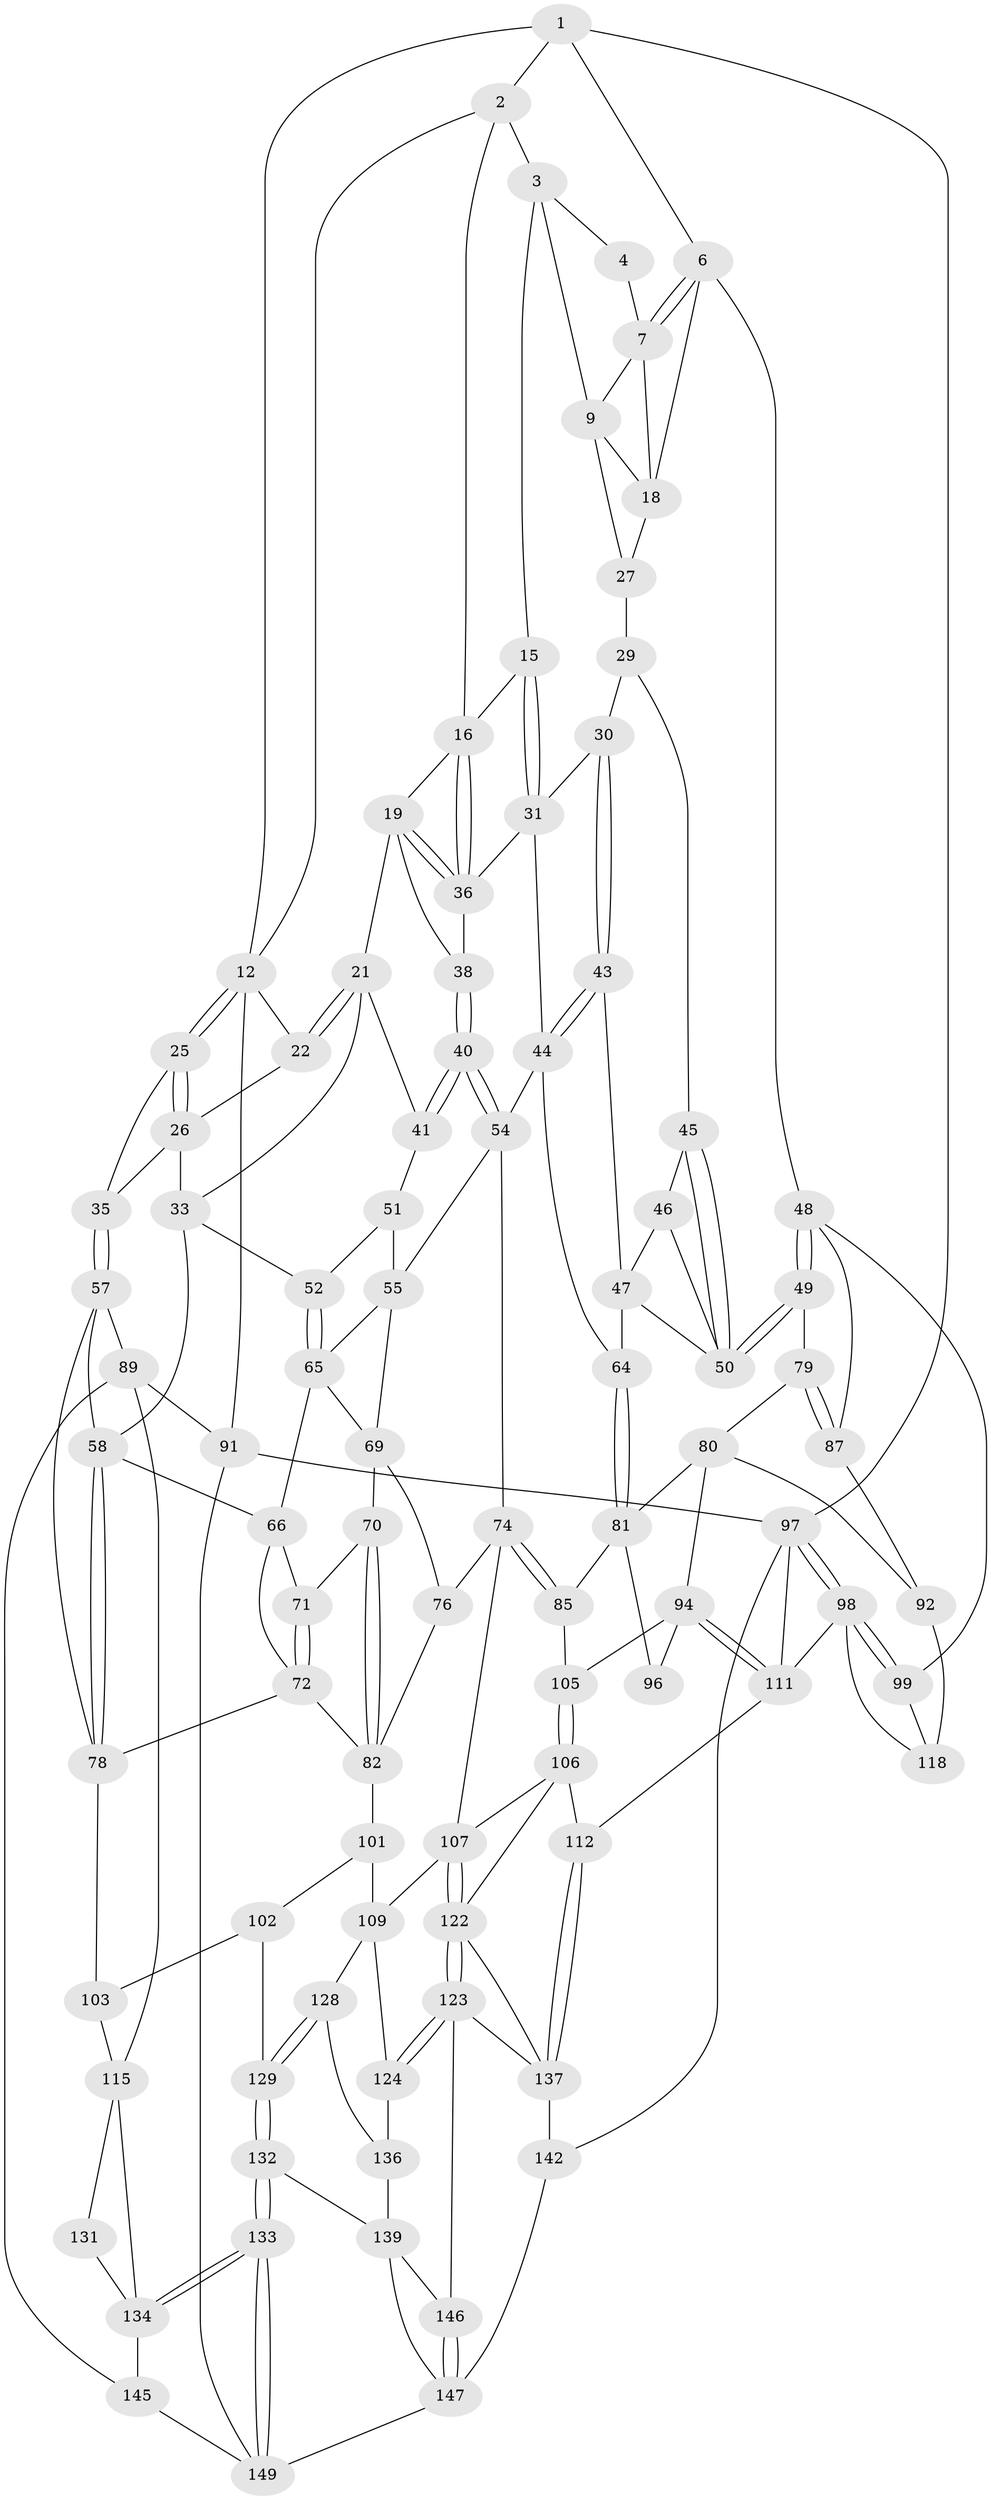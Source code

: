 // original degree distribution, {3: 0.02666666666666667, 4: 0.21333333333333335, 6: 0.22666666666666666, 5: 0.5333333333333333}
// Generated by graph-tools (version 1.1) at 2025/12/02/27/25 16:12:00]
// undirected, 92 vertices, 199 edges
graph export_dot {
graph [start="1"]
  node [color=gray90,style=filled];
  1 [pos="+0.8541972655275533+0",super="+5"];
  2 [pos="+0.5750483107282273+0",super="+14"];
  3 [pos="+0.7248999443067793+0.02902848345807832",super="+11"];
  4 [pos="+0.8207991362229858+0.02794307807287471"];
  6 [pos="+1+0",super="+23"];
  7 [pos="+1+0",super="+8"];
  9 [pos="+0.8182719101564108+0.11371596977044723",super="+10"];
  12 [pos="+0+0",super="+13"];
  15 [pos="+0.6381268702187813+0.1788202415478528"];
  16 [pos="+0.5744321232189058+0.13978086959427138",super="+17"];
  18 [pos="+0.8775587114201954+0.14091571235139447",super="+24"];
  19 [pos="+0.3681193441218416+0.1356691320680183",super="+20"];
  21 [pos="+0.31829681874993593+0.18472221722869986",super="+32"];
  22 [pos="+0.188766983008766+0.11373716129248211"];
  25 [pos="+0+0"];
  26 [pos="+0.1691401786632622+0.1250655122306374",super="+34"];
  27 [pos="+0.8304581987069071+0.24367940437116942",super="+28"];
  29 [pos="+0.7084061877460834+0.22343942429967792",super="+42"];
  30 [pos="+0.6963410303075478+0.22401842745502448"];
  31 [pos="+0.6608443812524578+0.2089724558992537",super="+39"];
  33 [pos="+0.1498912452811671+0.2539842142476196",super="+53"];
  35 [pos="+0+0.1521124607707482"];
  36 [pos="+0.5175918767823456+0.24808390217094786",super="+37"];
  38 [pos="+0.4897352883460433+0.29673259893738285"];
  40 [pos="+0.4848394986746398+0.31175439409745137"];
  41 [pos="+0.3194409601539551+0.2297597307807284"];
  43 [pos="+0.716906002569835+0.33485610238005287"];
  44 [pos="+0.6331538595656393+0.3509333688228978",super="+60"];
  45 [pos="+0.812635967599437+0.2755611883364603"];
  46 [pos="+0.7523167579266377+0.3344263617929022"];
  47 [pos="+0.7329715121194279+0.3439167343846486",super="+63"];
  48 [pos="+1+0.30714878758305986",super="+86"];
  49 [pos="+0.9215876208244995+0.41583509549063224"];
  50 [pos="+0.9122880149868473+0.41067905274303884",super="+62"];
  51 [pos="+0.318689462629687+0.23437844273207542"];
  52 [pos="+0.1712474282719171+0.3311226146797849"];
  54 [pos="+0.4791177261743085+0.369716564481391",super="+61"];
  55 [pos="+0.35903020782179684+0.38959162021227145",super="+56"];
  57 [pos="+0+0.27035206680700796",super="+88"];
  58 [pos="+0+0.2781669975689662",super="+59"];
  64 [pos="+0.689939717589866+0.48369788701313704"];
  65 [pos="+0.18012055386493123+0.345111249431908",super="+68"];
  66 [pos="+0.17537624981415345+0.35969914108531975",super="+67"];
  69 [pos="+0.23579955316180362+0.4624709692128772",super="+73"];
  70 [pos="+0.21715042192762354+0.4828245363275686"];
  71 [pos="+0.17349328055958527+0.37424580609632974"];
  72 [pos="+0.12795244281815307+0.5112355094939887",super="+77"];
  74 [pos="+0.4753981247565023+0.6179736403925153",super="+75"];
  76 [pos="+0.34801117240053475+0.5606224119539501"];
  78 [pos="+0.11242141541999667+0.5468583838364743",super="+100"];
  79 [pos="+0.8870662478103727+0.49025554133039234"];
  80 [pos="+0.8804130038170825+0.49765228853302096",super="+93"];
  81 [pos="+0.7053271963473255+0.5132170593795564",super="+84"];
  82 [pos="+0.1861470076610359+0.5418999431506598",super="+83"];
  85 [pos="+0.5792519885938648+0.6041299488910767",super="+104"];
  87 [pos="+1+0.630380439904741"];
  89 [pos="+0+0.7953053114608354",super="+90"];
  91 [pos="+0+1"];
  92 [pos="+0.8726630164328087+0.6722287201476822",super="+117"];
  94 [pos="+0.8095636729755541+0.6628205111829338",super="+95"];
  96 [pos="+0.7210891455965224+0.5799363894952883"];
  97 [pos="+1+1",super="+141"];
  98 [pos="+1+1",super="+119"];
  99 [pos="+1+0.6871519386237925"];
  101 [pos="+0.2279102115688668+0.7109840030816106"];
  102 [pos="+0.22184016570887946+0.713056178498583",super="+127"];
  103 [pos="+0.10924770563661483+0.6884689192118081",super="+114"];
  105 [pos="+0.6610380089386486+0.6996589773293401"];
  106 [pos="+0.6450339842287458+0.7226330496263935",super="+113"];
  107 [pos="+0.4643857170420713+0.6397296913424102",super="+108"];
  109 [pos="+0.42110265486639187+0.6726363797304878",super="+110"];
  111 [pos="+0.740651284216241+0.8122095949750529",super="+120"];
  112 [pos="+0.7313578247399385+0.8149111885372469"];
  115 [pos="+0.0611289505961809+0.7569392442979376",super="+116"];
  118 [pos="+0.8999234156331554+0.8336855464033247",super="+121"];
  122 [pos="+0.5143445442522624+0.8268123923373105",super="+126"];
  123 [pos="+0.49525614524176687+0.8905191171804905",super="+144"];
  124 [pos="+0.470963898407037+0.8813675093463508",super="+125"];
  128 [pos="+0.2987864204832683+0.822469888391472"];
  129 [pos="+0.2216890101779636+0.8831711256730903",super="+130"];
  131 [pos="+0.16419156713345695+0.7909041578856567"];
  132 [pos="+0.21488791544244912+0.8943584418711298"];
  133 [pos="+0.16369181162958743+0.9254936964757299"];
  134 [pos="+0.12832092804982181+0.9053875695056118",super="+135"];
  136 [pos="+0.3161685464635232+0.8302342790659457",super="+138"];
  137 [pos="+0.6413355657138854+1",super="+143"];
  139 [pos="+0.33337976063169616+0.9353747671257587",super="+140"];
  142 [pos="+0.6148216194172408+1"];
  145 [pos="+0.09649720013333062+0.9115677799458981"];
  146 [pos="+0.34370803143303663+0.9414500609308144"];
  147 [pos="+0.41187320856212734+1",super="+148"];
  149 [pos="+0.20042300413267553+1",super="+150"];
  1 -- 2;
  1 -- 12;
  1 -- 97;
  1 -- 6;
  2 -- 3;
  2 -- 16;
  2 -- 12;
  3 -- 4;
  3 -- 9;
  3 -- 15;
  4 -- 7;
  6 -- 7;
  6 -- 7;
  6 -- 48;
  6 -- 18;
  7 -- 18;
  7 -- 9;
  9 -- 18;
  9 -- 27;
  12 -- 25;
  12 -- 25;
  12 -- 91;
  12 -- 22;
  15 -- 16;
  15 -- 31;
  15 -- 31;
  16 -- 36;
  16 -- 36;
  16 -- 19;
  18 -- 27;
  19 -- 36;
  19 -- 36;
  19 -- 21;
  19 -- 38;
  21 -- 22;
  21 -- 22;
  21 -- 33;
  21 -- 41;
  22 -- 26;
  25 -- 26;
  25 -- 26;
  25 -- 35;
  26 -- 33;
  26 -- 35;
  27 -- 29 [weight=2];
  29 -- 30;
  29 -- 45;
  30 -- 31;
  30 -- 43;
  30 -- 43;
  31 -- 36;
  31 -- 44;
  33 -- 52;
  33 -- 58;
  35 -- 57;
  35 -- 57;
  36 -- 38;
  38 -- 40;
  38 -- 40;
  40 -- 41;
  40 -- 41;
  40 -- 54;
  40 -- 54;
  41 -- 51;
  43 -- 44;
  43 -- 44;
  43 -- 47;
  44 -- 64;
  44 -- 54;
  45 -- 46;
  45 -- 50;
  45 -- 50;
  46 -- 47;
  46 -- 50;
  47 -- 64;
  47 -- 50;
  48 -- 49;
  48 -- 49;
  48 -- 99;
  48 -- 87;
  49 -- 50;
  49 -- 50;
  49 -- 79;
  51 -- 52;
  51 -- 55;
  52 -- 65;
  52 -- 65;
  54 -- 55;
  54 -- 74;
  55 -- 69;
  55 -- 65;
  57 -- 58;
  57 -- 89;
  57 -- 78;
  58 -- 78;
  58 -- 78;
  58 -- 66;
  64 -- 81;
  64 -- 81;
  65 -- 66;
  65 -- 69;
  66 -- 71;
  66 -- 72;
  69 -- 70;
  69 -- 76;
  70 -- 71;
  70 -- 82;
  70 -- 82;
  71 -- 72;
  71 -- 72;
  72 -- 82;
  72 -- 78;
  74 -- 85;
  74 -- 85;
  74 -- 76;
  74 -- 107;
  76 -- 82;
  78 -- 103;
  79 -- 80;
  79 -- 87;
  79 -- 87;
  80 -- 81;
  80 -- 92;
  80 -- 94;
  81 -- 96;
  81 -- 85;
  82 -- 101;
  85 -- 105;
  87 -- 92;
  89 -- 145;
  89 -- 91;
  89 -- 115;
  91 -- 97;
  91 -- 149;
  92 -- 118 [weight=2];
  94 -- 111;
  94 -- 111;
  94 -- 96;
  94 -- 105;
  97 -- 98;
  97 -- 98;
  97 -- 142;
  97 -- 111;
  98 -- 99;
  98 -- 99;
  98 -- 118;
  98 -- 111;
  99 -- 118;
  101 -- 102;
  101 -- 109;
  102 -- 103 [weight=2];
  102 -- 129;
  103 -- 115;
  105 -- 106;
  105 -- 106;
  106 -- 107;
  106 -- 112;
  106 -- 122;
  107 -- 122;
  107 -- 122;
  107 -- 109;
  109 -- 128;
  109 -- 124;
  111 -- 112;
  112 -- 137;
  112 -- 137;
  115 -- 131;
  115 -- 134;
  122 -- 123;
  122 -- 123;
  122 -- 137;
  123 -- 124;
  123 -- 124;
  123 -- 146;
  123 -- 137;
  124 -- 136 [weight=2];
  128 -- 129;
  128 -- 129;
  128 -- 136;
  129 -- 132;
  129 -- 132;
  131 -- 134;
  132 -- 133;
  132 -- 133;
  132 -- 139;
  133 -- 134;
  133 -- 134;
  133 -- 149;
  133 -- 149;
  134 -- 145;
  136 -- 139;
  137 -- 142;
  139 -- 146;
  139 -- 147;
  142 -- 147;
  145 -- 149;
  146 -- 147;
  146 -- 147;
  147 -- 149;
}
